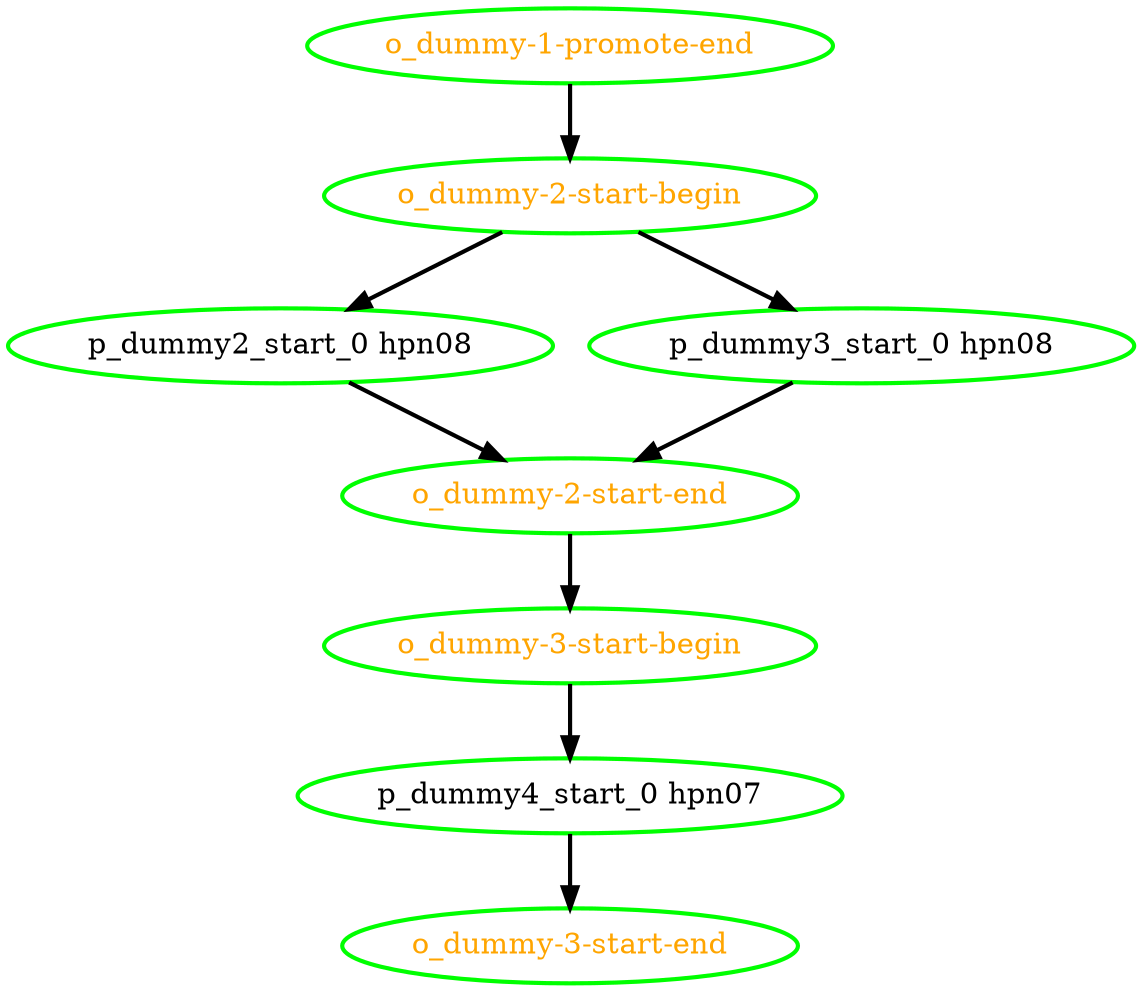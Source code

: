 digraph "g" {
"o_dummy-1-promote-end" -> "o_dummy-2-start-begin" [ style = bold]
"o_dummy-1-promote-end" [ style=bold color="green" fontcolor="orange"  ]
"o_dummy-2-start-begin" -> "p_dummy2_start_0 hpn08" [ style = bold]
"o_dummy-2-start-begin" -> "p_dummy3_start_0 hpn08" [ style = bold]
"o_dummy-2-start-begin" [ style=bold color="green" fontcolor="orange"  ]
"o_dummy-2-start-end" -> "o_dummy-3-start-begin" [ style = bold]
"o_dummy-2-start-end" [ style=bold color="green" fontcolor="orange"  ]
"o_dummy-3-start-begin" -> "p_dummy4_start_0 hpn07" [ style = bold]
"o_dummy-3-start-begin" [ style=bold color="green" fontcolor="orange"  ]
"o_dummy-3-start-end" [ style=bold color="green" fontcolor="orange"  ]
"p_dummy2_start_0 hpn08" -> "o_dummy-2-start-end" [ style = bold]
"p_dummy2_start_0 hpn08" [ style=bold color="green" fontcolor="black"  ]
"p_dummy3_start_0 hpn08" -> "o_dummy-2-start-end" [ style = bold]
"p_dummy3_start_0 hpn08" [ style=bold color="green" fontcolor="black"  ]
"p_dummy4_start_0 hpn07" -> "o_dummy-3-start-end" [ style = bold]
"p_dummy4_start_0 hpn07" [ style=bold color="green" fontcolor="black"  ]
}
